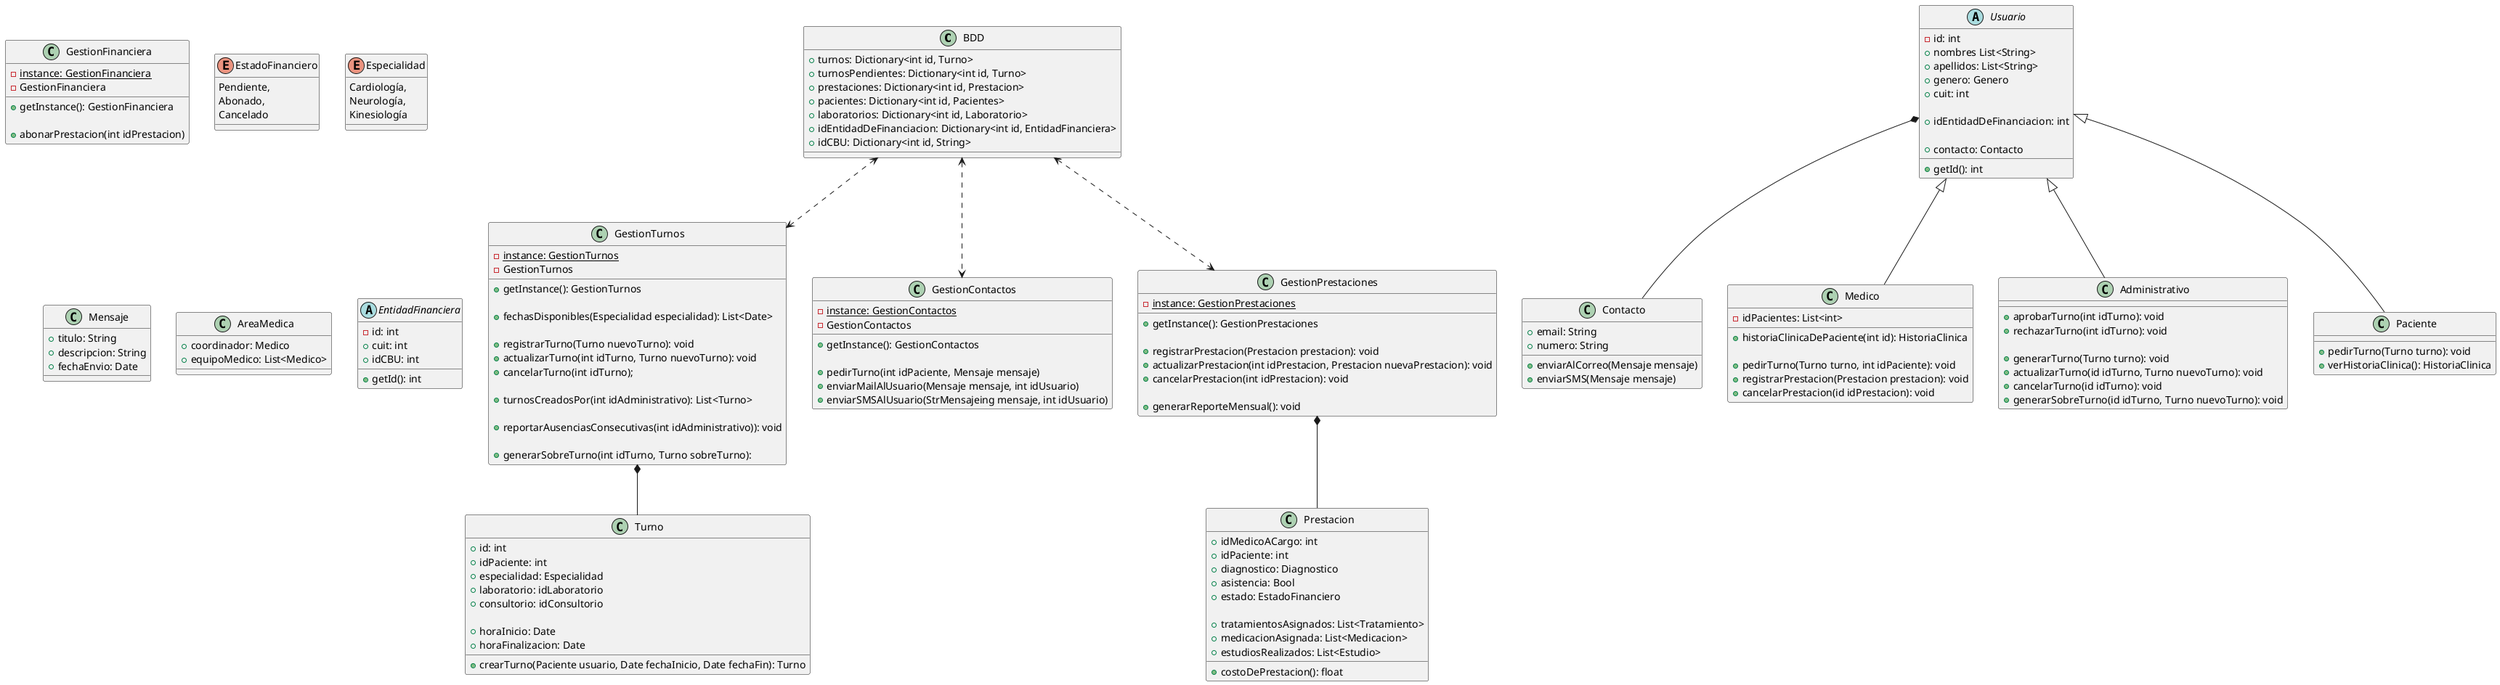 @startuml

class BDD {
    +turnos: Dictionary<int id, Turno>
    +turnosPendientes: Dictionary<int id, Turno>
    +prestaciones: Dictionary<int id, Prestacion>
    +pacientes: Dictionary<int id, Pacientes>
    +laboratorios: Dictionary<int id, Laboratorio>
    +idEntidadDeFinanciacion: Dictionary<int id, EntidadFinanciera>
    +idCBU: Dictionary<int id, String>
}

class GestionTurnos {
    {static} -instance: GestionTurnos
    -GestionTurnos

    +getInstance(): GestionTurnos

    +fechasDisponibles(Especialidad especialidad): List<Date>

    +registrarTurno(Turno nuevoTurno): void
    +actualizarTurno(int idTurno, Turno nuevoTurno): void
    +cancelarTurno(int idTurno);

    +turnosCreadosPor(int idAdministrativo): List<Turno>

    +reportarAusenciasConsecutivas(int idAdministrativo)): void

    +generarSobreTurno(int idTurno, Turno sobreTurno):
}

class GestionContactos {
    {static} -instance: GestionContactos
    -GestionContactos

    +getInstance(): GestionContactos

    +pedirTurno(int idPaciente, Mensaje mensaje)
    +enviarMailAlUsuario(Mensaje mensaje, int idUsuario)
    +enviarSMSAlUsuario(StrMensajeing mensaje, int idUsuario)
}

class GestionPrestaciones {
    {static} -instance: GestionPrestaciones
    
    +getInstance(): GestionPrestaciones

    +registrarPrestacion(Prestacion prestacion): void
    +actualizarPrestacion(int idPrestacion, Prestacion nuevaPrestacion): void
    +cancelarPrestacion(int idPrestacion): void

    +generarReporteMensual(): void
}

class GestionFinanciera {
    {static} -instance: GestionFinanciera
    -GestionFinanciera

    +getInstance(): GestionFinanciera

    +abonarPrestacion(int idPrestacion)
}

class Prestacion {
    +idMedicoACargo: int
    +idPaciente: int
    +diagnostico: Diagnostico
    +asistencia: Bool
    +estado: EstadoFinanciero

    +tratamientosAsignados: List<Tratamiento>
    +medicacionAsignada: List<Medicacion>
    +estudiosRealizados: List<Estudio>

    +costoDePrestacion(): float
}

enum EstadoFinanciero {
    Pendiente,
    Abonado,
    Cancelado
}

enum Especialidad {
    Cardiología,
    Neurología,
    Kinesiología
}

class Mensaje {
    +titulo: String
    +descripcion: String
    +fechaEnvio: Date
}

class AreaMedica {
    +coordinador: Medico
    +equipoMedico: List<Medico>
}

class Turno {
    +id: int
    +idPaciente: int
    +especialidad: Especialidad
    +laboratorio: idLaboratorio
    +consultorio: idConsultorio

    +horaInicio: Date
    +horaFinalizacion: Date

    +crearTurno(Paciente usuario, Date fechaInicio, Date fechaFin): Turno
}

class Contacto {
    +email: String
    +numero: String

    +enviarAlCorreo(Mensaje mensaje)
    +enviarSMS(Mensaje mensaje)
}

abstract class Usuario {
    -id: int
    +nombres List<String>
    +apellidos: List<String>
    +genero: Genero
    +cuit: int

    +idEntidadDeFinanciacion: int

    +contacto: Contacto
    +getId(): int
}

abstract class EntidadFinanciera {
    -id: int
    +cuit: int
    +idCBU: int

    +getId(): int
    'ObraSocial,
    'Prepaga,
    'Particular
}



class Medico {
    -idPacientes: List<int>

    +historiaClinicaDePaciente(int id): HistoriaClinica

    +pedirTurno(Turno turno, int idPaciente): void
    +registrarPrestacion(Prestacion prestacion): void
    +cancelarPrestacion(id idPrestacion): void
}

class Administrativo {
    +aprobarTurno(int idTurno): void
    +rechazarTurno(int idTurno): void

    +generarTurno(Turno turno): void
    +actualizarTurno(id idTurno, Turno nuevoTurno): void
    +cancelarTurno(id idTurno): void
    +generarSobreTurno(id idTurno, Turno nuevoTurno): void
}
class Paciente {
    +pedirTurno(Turno turno): void
    +verHistoriaClinica(): HistoriaClinica
}

' Herencias
Usuario <|-- Paciente
Usuario <|-- Administrativo
Usuario <|-- Medico

' Composicion
GestionTurnos *-- Turno
GestionPrestaciones *-- Prestacion
Usuario *-- Contacto

' Uso de metodos
'Administrativo ..> GestionTurnos
'Administrativo ..> GestionContactos

' Uso de BDD
BDD <..> GestionTurnos
BDD <..> GestionContactos
BDD <..> GestionPrestaciones

@enduml